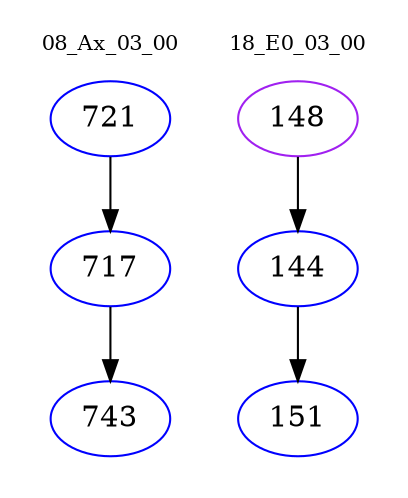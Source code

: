 digraph{
subgraph cluster_0 {
color = white
label = "08_Ax_03_00";
fontsize=10;
T0_721 [label="721", color="blue"]
T0_721 -> T0_717 [color="black"]
T0_717 [label="717", color="blue"]
T0_717 -> T0_743 [color="black"]
T0_743 [label="743", color="blue"]
}
subgraph cluster_1 {
color = white
label = "18_E0_03_00";
fontsize=10;
T1_148 [label="148", color="purple"]
T1_148 -> T1_144 [color="black"]
T1_144 [label="144", color="blue"]
T1_144 -> T1_151 [color="black"]
T1_151 [label="151", color="blue"]
}
}
